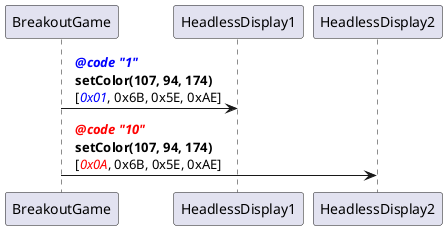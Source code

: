 @startuml
BreakoutGame -> HeadlessDisplay1: <b>  <font color="blue"><i>@code "1"</i></font></b>\n  <b>setColor(107, 94, 174)</b>\n  [<font color="blue"><i>0x01</i></font>, 0x6B, 0x5E, 0xAE]
BreakoutGame -> HeadlessDisplay2: <b>  <font color="red"><i>@code "10"</i></font></b>\n  <b>setColor(107, 94, 174)</b>\n  [<font color="red"><i>0x0A</i></font>, 0x6B, 0x5E, 0xAE]
@enduml